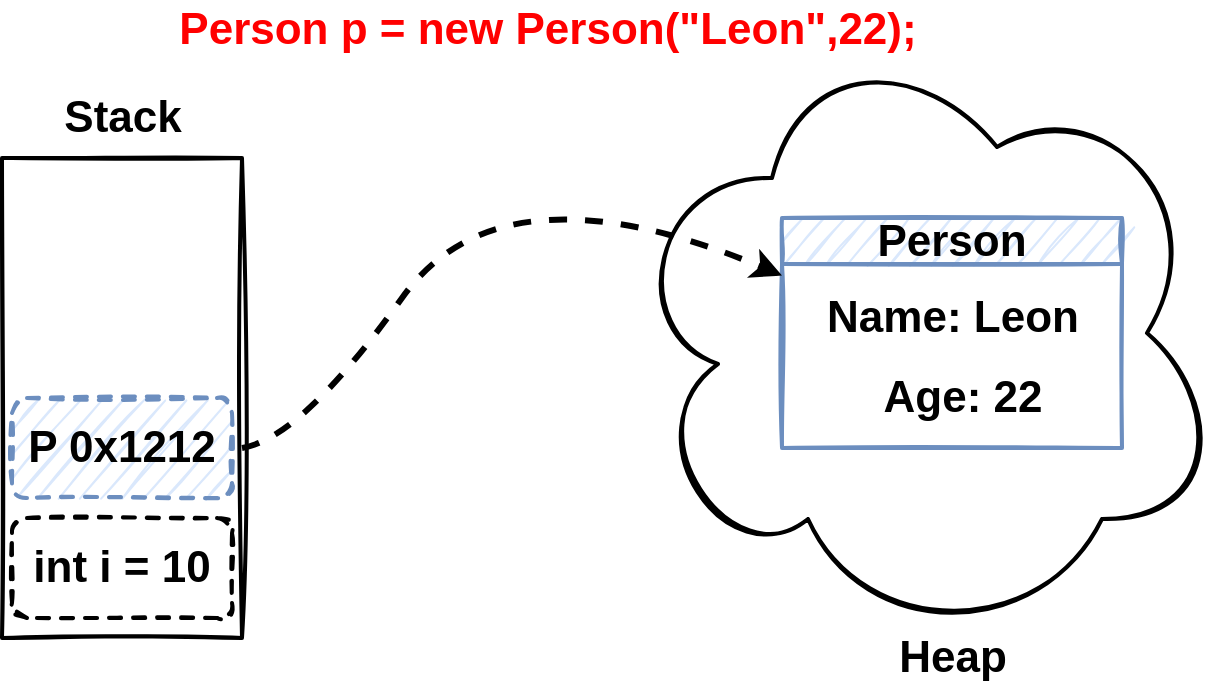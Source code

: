 <mxfile version="20.6.2" type="github">
  <diagram id="HjAgQQgAci8uWXv3D0lz" name="第 1 页">
    <mxGraphModel dx="1114" dy="798" grid="1" gridSize="10" guides="1" tooltips="1" connect="1" arrows="1" fold="1" page="1" pageScale="1" pageWidth="827" pageHeight="1169" math="0" shadow="0">
      <root>
        <mxCell id="0" />
        <mxCell id="1" parent="0" />
        <mxCell id="j5e14Ck0qv1ZzKRkd9pl-13" value="" style="ellipse;shape=cloud;whiteSpace=wrap;html=1;sketch=1;strokeWidth=2;fontSize=22;" vertex="1" parent="1">
          <mxGeometry x="440" y="172.5" width="300" height="310" as="geometry" />
        </mxCell>
        <mxCell id="j5e14Ck0qv1ZzKRkd9pl-1" value="" style="rounded=0;whiteSpace=wrap;html=1;strokeWidth=2;sketch=1;" vertex="1" parent="1">
          <mxGeometry x="130" y="240" width="120" height="240" as="geometry" />
        </mxCell>
        <mxCell id="j5e14Ck0qv1ZzKRkd9pl-2" value="&lt;span style=&quot;font-size: 22px;&quot;&gt;&lt;b&gt;int i = 10&lt;/b&gt;&lt;/span&gt;" style="rounded=1;whiteSpace=wrap;html=1;sketch=1;strokeWidth=2;dashed=1;" vertex="1" parent="1">
          <mxGeometry x="135" y="420" width="110" height="50" as="geometry" />
        </mxCell>
        <mxCell id="j5e14Ck0qv1ZzKRkd9pl-3" value="&lt;span style=&quot;font-size: 22px;&quot;&gt;&lt;b&gt;P 0x1212&lt;/b&gt;&lt;/span&gt;" style="rounded=1;whiteSpace=wrap;html=1;sketch=1;strokeWidth=2;dashed=1;fillColor=#dae8fc;strokeColor=#6c8ebf;" vertex="1" parent="1">
          <mxGeometry x="135" y="360" width="110" height="50" as="geometry" />
        </mxCell>
        <mxCell id="j5e14Ck0qv1ZzKRkd9pl-4" value="&lt;b&gt;Stack&lt;/b&gt;" style="text;html=1;align=center;verticalAlign=middle;resizable=0;points=[];autosize=1;strokeColor=none;fillColor=none;fontSize=22;" vertex="1" parent="1">
          <mxGeometry x="150" y="200" width="80" height="40" as="geometry" />
        </mxCell>
        <mxCell id="j5e14Ck0qv1ZzKRkd9pl-7" value="Person" style="swimlane;whiteSpace=wrap;html=1;sketch=1;strokeWidth=2;fontSize=22;fillColor=#dae8fc;strokeColor=#6c8ebf;" vertex="1" parent="1">
          <mxGeometry x="520" y="270" width="170" height="115" as="geometry" />
        </mxCell>
        <mxCell id="j5e14Ck0qv1ZzKRkd9pl-11" value="&lt;b&gt;Name: Leon&lt;/b&gt;" style="text;html=1;align=center;verticalAlign=middle;resizable=0;points=[];autosize=1;strokeColor=none;fillColor=none;fontSize=22;sketch=1;strokeWidth=2;" vertex="1" parent="j5e14Ck0qv1ZzKRkd9pl-7">
          <mxGeometry x="10" y="30" width="150" height="40" as="geometry" />
        </mxCell>
        <mxCell id="j5e14Ck0qv1ZzKRkd9pl-12" value="&lt;b&gt;Age: 22&lt;/b&gt;" style="text;html=1;align=center;verticalAlign=middle;resizable=0;points=[];autosize=1;strokeColor=none;fillColor=none;fontSize=22;" vertex="1" parent="j5e14Ck0qv1ZzKRkd9pl-7">
          <mxGeometry x="40" y="70" width="100" height="40" as="geometry" />
        </mxCell>
        <mxCell id="j5e14Ck0qv1ZzKRkd9pl-9" value="&lt;b&gt;Heap&lt;/b&gt;" style="text;html=1;align=center;verticalAlign=middle;resizable=0;points=[];autosize=1;strokeColor=none;fillColor=none;fontSize=22;" vertex="1" parent="1">
          <mxGeometry x="565" y="470" width="80" height="40" as="geometry" />
        </mxCell>
        <mxCell id="j5e14Ck0qv1ZzKRkd9pl-10" value="" style="curved=1;endArrow=classic;html=1;rounded=0;fontSize=22;entryX=0;entryY=0.25;entryDx=0;entryDy=0;strokeWidth=3;dashed=1;" edge="1" parent="1" target="j5e14Ck0qv1ZzKRkd9pl-7">
          <mxGeometry width="50" height="50" relative="1" as="geometry">
            <mxPoint x="250" y="385" as="sourcePoint" />
            <mxPoint x="440" y="300" as="targetPoint" />
            <Array as="points">
              <mxPoint x="280" y="380" />
              <mxPoint x="380" y="240" />
            </Array>
          </mxGeometry>
        </mxCell>
        <mxCell id="j5e14Ck0qv1ZzKRkd9pl-14" value="&lt;b&gt;&lt;font color=&quot;#ff0000&quot;&gt;Person p = new Person(&quot;Leon&quot;,22);&lt;/font&gt;&lt;/b&gt;" style="text;html=1;strokeColor=none;fillColor=none;align=center;verticalAlign=middle;whiteSpace=wrap;rounded=0;sketch=1;strokeWidth=2;fontSize=22;" vertex="1" parent="1">
          <mxGeometry x="210" y="161" width="386" height="30" as="geometry" />
        </mxCell>
      </root>
    </mxGraphModel>
  </diagram>
</mxfile>
